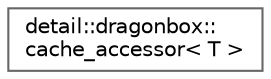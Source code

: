 digraph "类继承关系图"
{
 // LATEX_PDF_SIZE
  bgcolor="transparent";
  edge [fontname=Helvetica,fontsize=10,labelfontname=Helvetica,labelfontsize=10];
  node [fontname=Helvetica,fontsize=10,shape=box,height=0.2,width=0.4];
  rankdir="LR";
  Node0 [id="Node000000",label="detail::dragonbox::\lcache_accessor\< T \>",height=0.2,width=0.4,color="grey40", fillcolor="white", style="filled",URL="$structdetail_1_1dragonbox_1_1cache__accessor.html",tooltip=" "];
}

